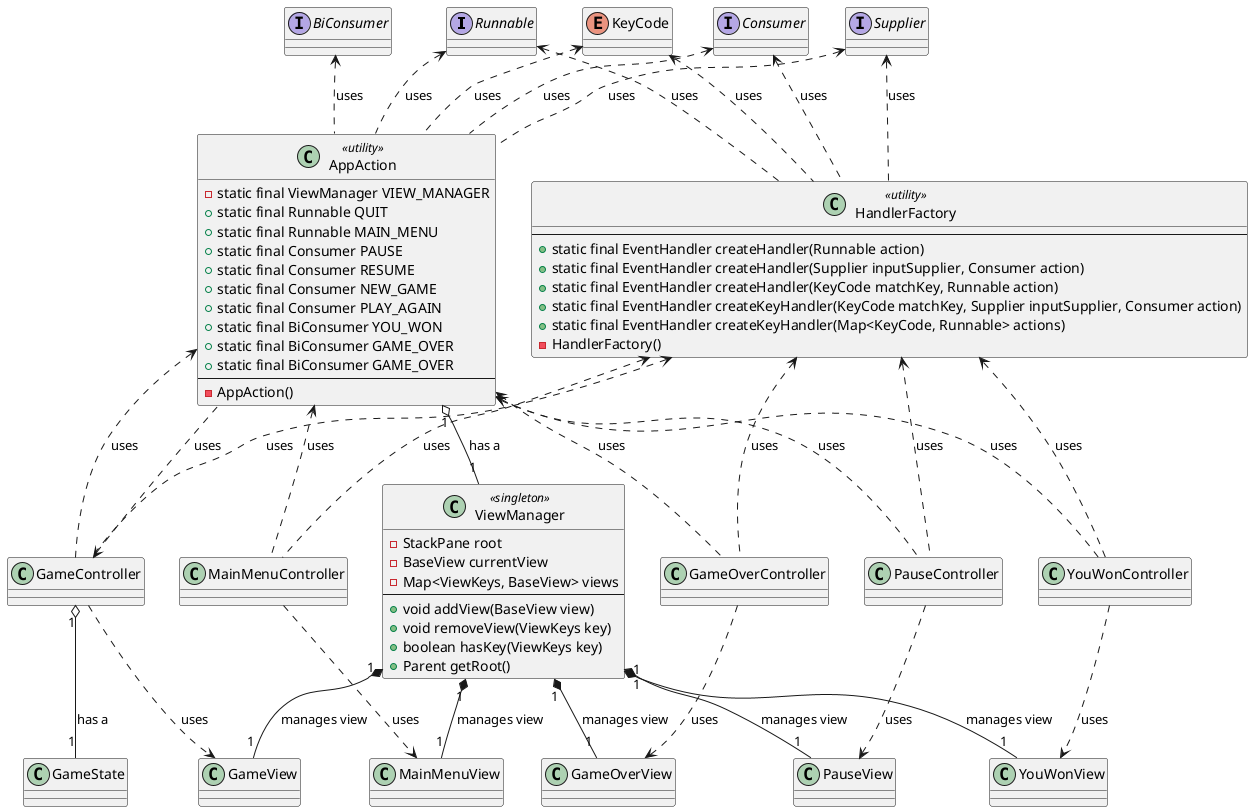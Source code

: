 @startuml

interface Runnable
interface Consumer
interface BiConsumer
interface Supplier
enum KeyCode

class GameView
class MainMenuView
class YouWonView
class GameOverView
class PauseView

class ViewManager <<singleton>> {
    - StackPane root
    - BaseView currentView
    - Map<ViewKeys, BaseView> views
    --
    + void addView(BaseView view)
    + void removeView(ViewKeys key)
    + boolean hasKey(ViewKeys key)
    + Parent getRoot()
}

class AppAction <<utility>> {
    - static final ViewManager VIEW_MANAGER
    + static final Runnable QUIT
    + static final Runnable MAIN_MENU
    + static final Consumer PAUSE
    + static final Consumer RESUME
    + static final Consumer NEW_GAME
    + static final Consumer PLAY_AGAIN
    + static final BiConsumer YOU_WON
    + static final BiConsumer GAME_OVER
    + static final BiConsumer GAME_OVER
    --
    - AppAction()
}

class HandlerFactory <<utility>> {
    --
    + static final EventHandler createHandler(Runnable action)
    + static final EventHandler createHandler(Supplier inputSupplier, Consumer action)
    + static final EventHandler createHandler(KeyCode matchKey, Runnable action)
    + static final EventHandler createKeyHandler(KeyCode matchKey, Supplier inputSupplier, Consumer action)
    + static final EventHandler createKeyHandler(Map<KeyCode, Runnable> actions)
    - HandlerFactory()
}

class GameState

class GameController
class MainMenuController
class YouWonController
class GameOverController
class PauseController

GameController "1" o-- "1" GameState : has a
AppAction "1" o-- "1" ViewManager : has a

AppAction <.. GameController : uses
AppAction <.. MainMenuController : uses
AppAction <.. YouWonController : uses
AppAction <.. GameOverController : uses
AppAction <.. PauseController : uses

HandlerFactory <.. GameController : uses
HandlerFactory <.. MainMenuController : uses
HandlerFactory <.. YouWonController : uses
HandlerFactory <.. GameOverController : uses
HandlerFactory <.. PauseController : uses

Runnable <.. HandlerFactory : uses
Consumer <.. HandlerFactory : uses
Supplier <.. HandlerFactory : uses
KeyCode <.. HandlerFactory : uses

Runnable <.. AppAction : uses
Consumer <.. AppAction : uses
BiConsumer <.. AppAction : uses
Supplier <.. AppAction : uses
KeyCode <.. AppAction : uses
GameController <.. AppAction : uses

GameController ..> GameView : uses
MainMenuController ..> MainMenuView : uses
YouWonController ..> YouWonView : uses
GameOverController ..> GameOverView : uses
PauseController ..> PauseView : uses

ViewManager "1" *-- "1" GameView : manages view
ViewManager "1" *-- "1" MainMenuView : manages view
ViewManager "1" *-- "1" YouWonView : manages view
ViewManager "1" *-- "1" GameOverView : manages view
ViewManager "1" *-- "1" PauseView : manages view

@enduml
